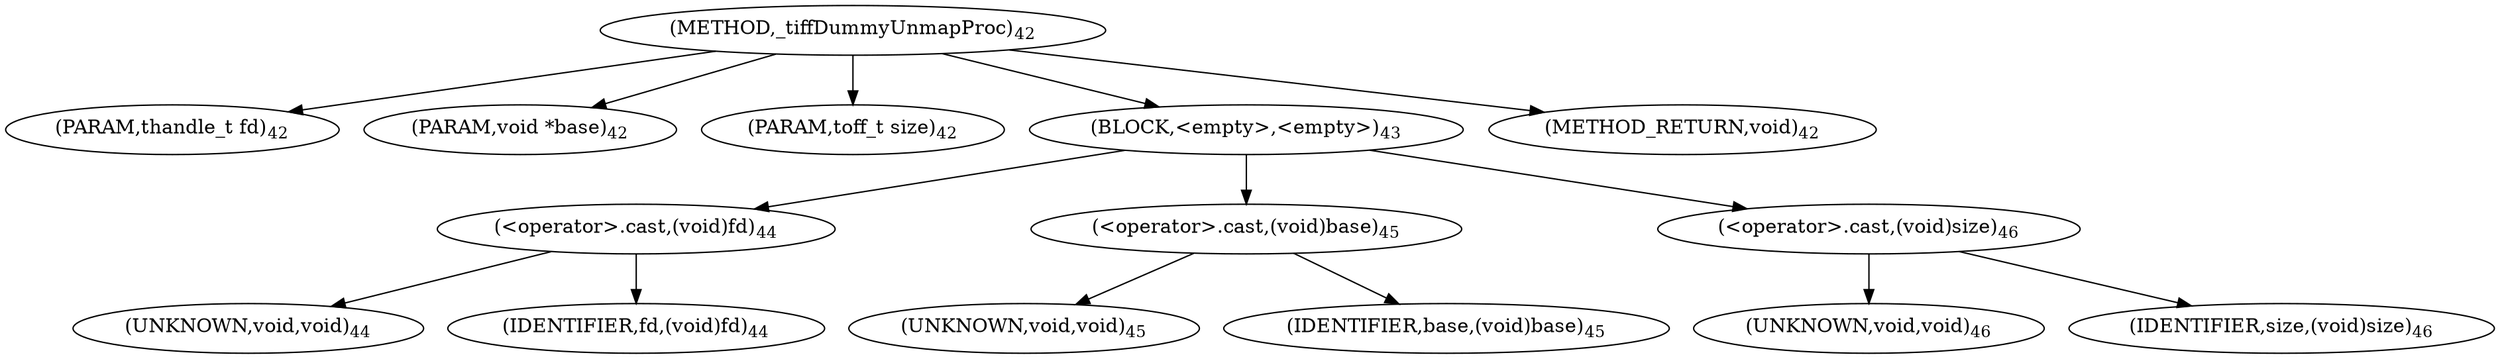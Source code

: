 digraph "_tiffDummyUnmapProc" {  
"25" [label = <(METHOD,_tiffDummyUnmapProc)<SUB>42</SUB>> ]
"26" [label = <(PARAM,thandle_t fd)<SUB>42</SUB>> ]
"27" [label = <(PARAM,void *base)<SUB>42</SUB>> ]
"28" [label = <(PARAM,toff_t size)<SUB>42</SUB>> ]
"29" [label = <(BLOCK,&lt;empty&gt;,&lt;empty&gt;)<SUB>43</SUB>> ]
"30" [label = <(&lt;operator&gt;.cast,(void)fd)<SUB>44</SUB>> ]
"31" [label = <(UNKNOWN,void,void)<SUB>44</SUB>> ]
"32" [label = <(IDENTIFIER,fd,(void)fd)<SUB>44</SUB>> ]
"33" [label = <(&lt;operator&gt;.cast,(void)base)<SUB>45</SUB>> ]
"34" [label = <(UNKNOWN,void,void)<SUB>45</SUB>> ]
"35" [label = <(IDENTIFIER,base,(void)base)<SUB>45</SUB>> ]
"36" [label = <(&lt;operator&gt;.cast,(void)size)<SUB>46</SUB>> ]
"37" [label = <(UNKNOWN,void,void)<SUB>46</SUB>> ]
"38" [label = <(IDENTIFIER,size,(void)size)<SUB>46</SUB>> ]
"39" [label = <(METHOD_RETURN,void)<SUB>42</SUB>> ]
  "25" -> "26" 
  "25" -> "27" 
  "25" -> "28" 
  "25" -> "29" 
  "25" -> "39" 
  "29" -> "30" 
  "29" -> "33" 
  "29" -> "36" 
  "30" -> "31" 
  "30" -> "32" 
  "33" -> "34" 
  "33" -> "35" 
  "36" -> "37" 
  "36" -> "38" 
}
